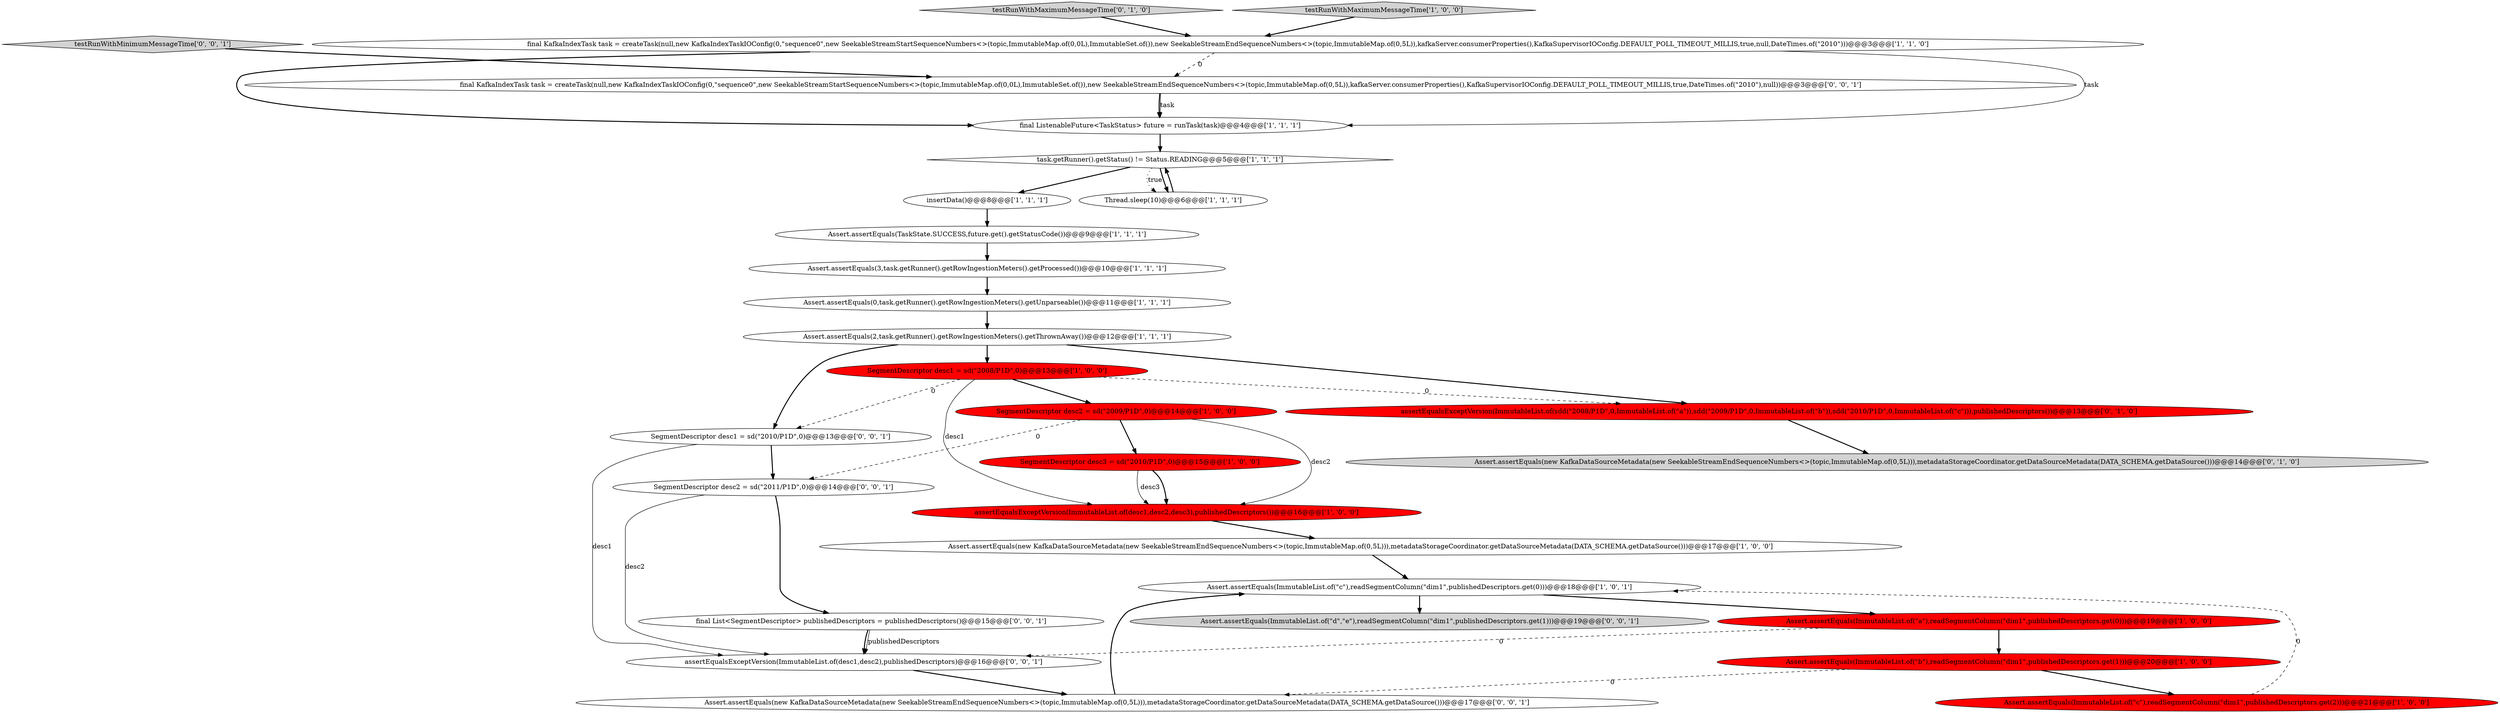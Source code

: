 digraph {
0 [style = filled, label = "SegmentDescriptor desc3 = sd(\"2010/P1D\",0)@@@15@@@['1', '0', '0']", fillcolor = red, shape = ellipse image = "AAA1AAABBB1BBB"];
3 [style = filled, label = "SegmentDescriptor desc2 = sd(\"2009/P1D\",0)@@@14@@@['1', '0', '0']", fillcolor = red, shape = ellipse image = "AAA1AAABBB1BBB"];
16 [style = filled, label = "final ListenableFuture<TaskStatus> future = runTask(task)@@@4@@@['1', '1', '1']", fillcolor = white, shape = ellipse image = "AAA0AAABBB1BBB"];
22 [style = filled, label = "SegmentDescriptor desc1 = sd(\"2010/P1D\",0)@@@13@@@['0', '0', '1']", fillcolor = white, shape = ellipse image = "AAA0AAABBB3BBB"];
11 [style = filled, label = "Thread.sleep(10)@@@6@@@['1', '1', '1']", fillcolor = white, shape = ellipse image = "AAA0AAABBB1BBB"];
20 [style = filled, label = "Assert.assertEquals(new KafkaDataSourceMetadata(new SeekableStreamEndSequenceNumbers<>(topic,ImmutableMap.of(0,5L))),metadataStorageCoordinator.getDataSourceMetadata(DATA_SCHEMA.getDataSource()))@@@14@@@['0', '1', '0']", fillcolor = lightgray, shape = ellipse image = "AAA0AAABBB2BBB"];
24 [style = filled, label = "SegmentDescriptor desc2 = sd(\"2011/P1D\",0)@@@14@@@['0', '0', '1']", fillcolor = white, shape = ellipse image = "AAA0AAABBB3BBB"];
9 [style = filled, label = "Assert.assertEquals(ImmutableList.of(\"b\"),readSegmentColumn(\"dim1\",publishedDescriptors.get(1)))@@@20@@@['1', '0', '0']", fillcolor = red, shape = ellipse image = "AAA1AAABBB1BBB"];
6 [style = filled, label = "Assert.assertEquals(3,task.getRunner().getRowIngestionMeters().getProcessed())@@@10@@@['1', '1', '1']", fillcolor = white, shape = ellipse image = "AAA0AAABBB1BBB"];
14 [style = filled, label = "Assert.assertEquals(new KafkaDataSourceMetadata(new SeekableStreamEndSequenceNumbers<>(topic,ImmutableMap.of(0,5L))),metadataStorageCoordinator.getDataSourceMetadata(DATA_SCHEMA.getDataSource()))@@@17@@@['1', '0', '0']", fillcolor = white, shape = ellipse image = "AAA0AAABBB1BBB"];
25 [style = filled, label = "Assert.assertEquals(new KafkaDataSourceMetadata(new SeekableStreamEndSequenceNumbers<>(topic,ImmutableMap.of(0,5L))),metadataStorageCoordinator.getDataSourceMetadata(DATA_SCHEMA.getDataSource()))@@@17@@@['0', '0', '1']", fillcolor = white, shape = ellipse image = "AAA0AAABBB3BBB"];
15 [style = filled, label = "Assert.assertEquals(ImmutableList.of(\"c\"),readSegmentColumn(\"dim1\",publishedDescriptors.get(0)))@@@18@@@['1', '0', '1']", fillcolor = white, shape = ellipse image = "AAA0AAABBB1BBB"];
23 [style = filled, label = "final KafkaIndexTask task = createTask(null,new KafkaIndexTaskIOConfig(0,\"sequence0\",new SeekableStreamStartSequenceNumbers<>(topic,ImmutableMap.of(0,0L),ImmutableSet.of()),new SeekableStreamEndSequenceNumbers<>(topic,ImmutableMap.of(0,5L)),kafkaServer.consumerProperties(),KafkaSupervisorIOConfig.DEFAULT_POLL_TIMEOUT_MILLIS,true,DateTimes.of(\"2010\"),null))@@@3@@@['0', '0', '1']", fillcolor = white, shape = ellipse image = "AAA0AAABBB3BBB"];
18 [style = filled, label = "Assert.assertEquals(TaskState.SUCCESS,future.get().getStatusCode())@@@9@@@['1', '1', '1']", fillcolor = white, shape = ellipse image = "AAA0AAABBB1BBB"];
8 [style = filled, label = "final KafkaIndexTask task = createTask(null,new KafkaIndexTaskIOConfig(0,\"sequence0\",new SeekableStreamStartSequenceNumbers<>(topic,ImmutableMap.of(0,0L),ImmutableSet.of()),new SeekableStreamEndSequenceNumbers<>(topic,ImmutableMap.of(0,5L)),kafkaServer.consumerProperties(),KafkaSupervisorIOConfig.DEFAULT_POLL_TIMEOUT_MILLIS,true,null,DateTimes.of(\"2010\")))@@@3@@@['1', '1', '0']", fillcolor = white, shape = ellipse image = "AAA0AAABBB1BBB"];
21 [style = filled, label = "testRunWithMaximumMessageTime['0', '1', '0']", fillcolor = lightgray, shape = diamond image = "AAA0AAABBB2BBB"];
28 [style = filled, label = "testRunWithMinimumMessageTime['0', '0', '1']", fillcolor = lightgray, shape = diamond image = "AAA0AAABBB3BBB"];
10 [style = filled, label = "assertEqualsExceptVersion(ImmutableList.of(desc1,desc2,desc3),publishedDescriptors())@@@16@@@['1', '0', '0']", fillcolor = red, shape = ellipse image = "AAA1AAABBB1BBB"];
19 [style = filled, label = "assertEqualsExceptVersion(ImmutableList.of(sdd(\"2008/P1D\",0,ImmutableList.of(\"a\")),sdd(\"2009/P1D\",0,ImmutableList.of(\"b\")),sdd(\"2010/P1D\",0,ImmutableList.of(\"c\"))),publishedDescriptors())@@@13@@@['0', '1', '0']", fillcolor = red, shape = ellipse image = "AAA1AAABBB2BBB"];
26 [style = filled, label = "Assert.assertEquals(ImmutableList.of(\"d\",\"e\"),readSegmentColumn(\"dim1\",publishedDescriptors.get(1)))@@@19@@@['0', '0', '1']", fillcolor = lightgray, shape = ellipse image = "AAA0AAABBB3BBB"];
1 [style = filled, label = "task.getRunner().getStatus() != Status.READING@@@5@@@['1', '1', '1']", fillcolor = white, shape = diamond image = "AAA0AAABBB1BBB"];
2 [style = filled, label = "Assert.assertEquals(0,task.getRunner().getRowIngestionMeters().getUnparseable())@@@11@@@['1', '1', '1']", fillcolor = white, shape = ellipse image = "AAA0AAABBB1BBB"];
12 [style = filled, label = "Assert.assertEquals(2,task.getRunner().getRowIngestionMeters().getThrownAway())@@@12@@@['1', '1', '1']", fillcolor = white, shape = ellipse image = "AAA0AAABBB1BBB"];
4 [style = filled, label = "insertData()@@@8@@@['1', '1', '1']", fillcolor = white, shape = ellipse image = "AAA0AAABBB1BBB"];
29 [style = filled, label = "assertEqualsExceptVersion(ImmutableList.of(desc1,desc2),publishedDescriptors)@@@16@@@['0', '0', '1']", fillcolor = white, shape = ellipse image = "AAA0AAABBB3BBB"];
13 [style = filled, label = "testRunWithMaximumMessageTime['1', '0', '0']", fillcolor = lightgray, shape = diamond image = "AAA0AAABBB1BBB"];
7 [style = filled, label = "Assert.assertEquals(ImmutableList.of(\"a\"),readSegmentColumn(\"dim1\",publishedDescriptors.get(0)))@@@19@@@['1', '0', '0']", fillcolor = red, shape = ellipse image = "AAA1AAABBB1BBB"];
27 [style = filled, label = "final List<SegmentDescriptor> publishedDescriptors = publishedDescriptors()@@@15@@@['0', '0', '1']", fillcolor = white, shape = ellipse image = "AAA0AAABBB3BBB"];
17 [style = filled, label = "Assert.assertEquals(ImmutableList.of(\"c\"),readSegmentColumn(\"dim1\",publishedDescriptors.get(2)))@@@21@@@['1', '0', '0']", fillcolor = red, shape = ellipse image = "AAA1AAABBB1BBB"];
5 [style = filled, label = "SegmentDescriptor desc1 = sd(\"2008/P1D\",0)@@@13@@@['1', '0', '0']", fillcolor = red, shape = ellipse image = "AAA1AAABBB1BBB"];
5->3 [style = bold, label=""];
8->16 [style = bold, label=""];
1->4 [style = bold, label=""];
23->16 [style = bold, label=""];
12->5 [style = bold, label=""];
15->7 [style = bold, label=""];
10->14 [style = bold, label=""];
11->1 [style = bold, label=""];
19->20 [style = bold, label=""];
1->11 [style = dotted, label="true"];
3->24 [style = dashed, label="0"];
21->8 [style = bold, label=""];
24->29 [style = solid, label="desc2"];
29->25 [style = bold, label=""];
9->17 [style = bold, label=""];
4->18 [style = bold, label=""];
23->16 [style = solid, label="task"];
3->0 [style = bold, label=""];
2->12 [style = bold, label=""];
1->11 [style = bold, label=""];
0->10 [style = solid, label="desc3"];
22->29 [style = solid, label="desc1"];
6->2 [style = bold, label=""];
15->26 [style = bold, label=""];
7->9 [style = bold, label=""];
27->29 [style = solid, label="publishedDescriptors"];
0->10 [style = bold, label=""];
8->16 [style = solid, label="task"];
17->15 [style = dashed, label="0"];
16->1 [style = bold, label=""];
18->6 [style = bold, label=""];
28->23 [style = bold, label=""];
9->25 [style = dashed, label="0"];
5->10 [style = solid, label="desc1"];
25->15 [style = bold, label=""];
3->10 [style = solid, label="desc2"];
14->15 [style = bold, label=""];
7->29 [style = dashed, label="0"];
22->24 [style = bold, label=""];
27->29 [style = bold, label=""];
13->8 [style = bold, label=""];
12->19 [style = bold, label=""];
5->19 [style = dashed, label="0"];
24->27 [style = bold, label=""];
12->22 [style = bold, label=""];
8->23 [style = dashed, label="0"];
5->22 [style = dashed, label="0"];
}
